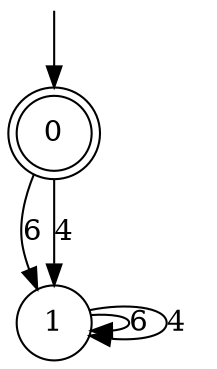 digraph g {

	s0 [shape="doublecircle" label="0"];
	s1 [shape="circle" label="1"];
	s0 -> s1 [label="6"];
	s0 -> s1 [label="4"];
	s1 -> s1 [label="6"];
	s1 -> s1 [label="4"];

__start0 [label="" shape="none" width="0" height="0"];
__start0 -> s0;

}
